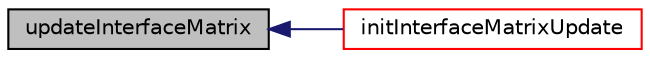digraph "updateInterfaceMatrix"
{
  bgcolor="transparent";
  edge [fontname="Helvetica",fontsize="10",labelfontname="Helvetica",labelfontsize="10"];
  node [fontname="Helvetica",fontsize="10",shape=record];
  rankdir="LR";
  Node18 [label="updateInterfaceMatrix",height=0.2,width=0.4,color="black", fillcolor="grey75", style="filled", fontcolor="black"];
  Node18 -> Node19 [dir="back",color="midnightblue",fontsize="10",style="solid",fontname="Helvetica"];
  Node19 [label="initInterfaceMatrixUpdate",height=0.2,width=0.4,color="red",URL="$a28097.html#a7f65cda4510bf58c5dfd6d03e34e9069",tooltip="Initialise neighbour matrix update. "];
}
